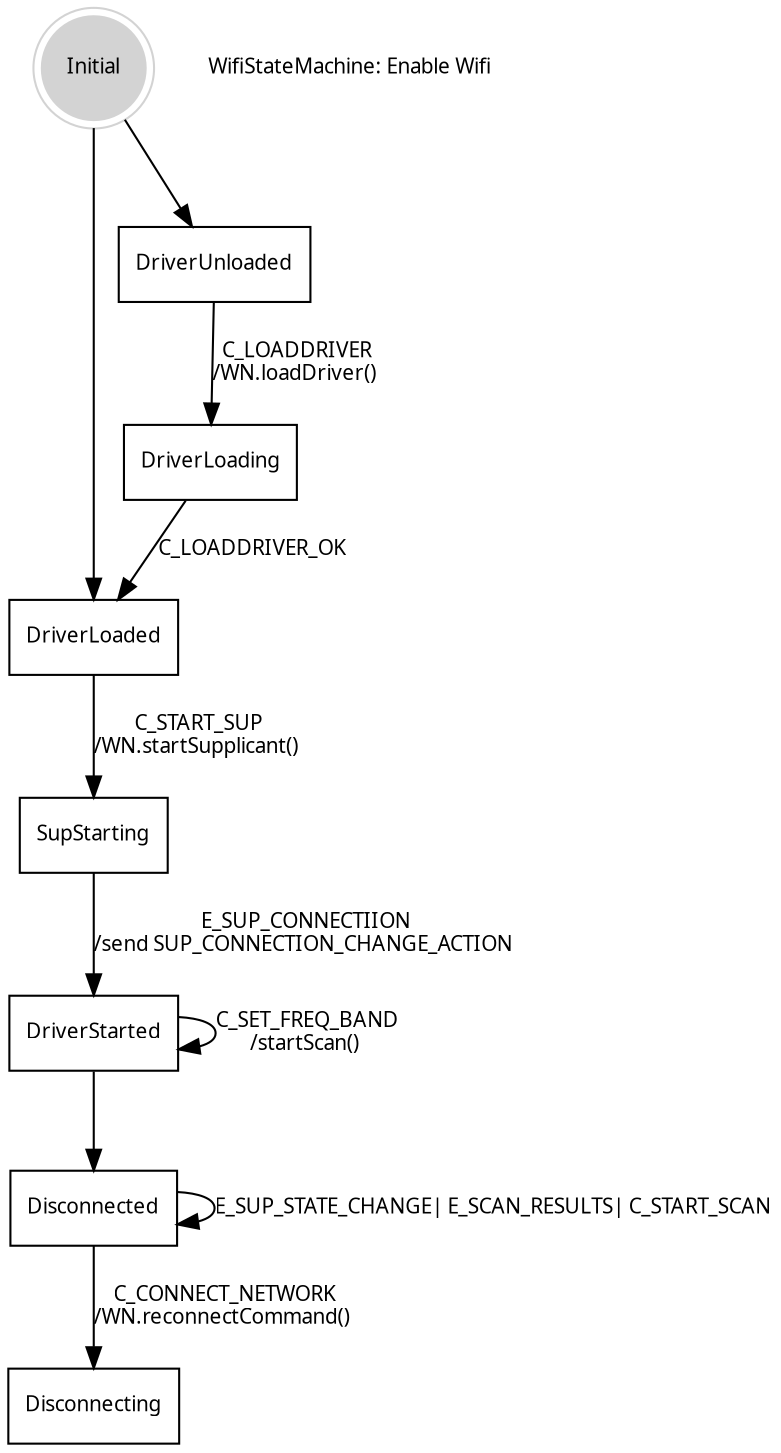 
digraph automata_0 {
	size = "8.5, 11";
	fontname = "Microsoft YaHei";
	fontsize = 15;
	node [shape = record, fontname = "Microsoft YaHei", fontsize = 10];
	edge [fontname = "Microsoft YaHei", fontsize = 10];
	Initial [ style = filled, shape = doublecircle, color=lightgrey ];
	Initial -> DriverLoaded [ label = " " ];
	Initial-> DriverUnloaded  [ label = " " ];
	DriverUnloaded   -> DriverLoading [ label = "C_LOADDRIVER\n/WN.loadDriver() " ];
	DriverLoading  -> DriverLoaded [ label = "C_LOADDRIVER_OK " ];
	DriverLoaded  -> SupStarting [ label = "C_START_SUP\n/WN.startSupplicant() " ];
	SupStarting  -> DriverStarted [ label = "E_SUP_CONNECTIION\n/send SUP_CONNECTION_CHANGE_ACTION " ];
	DriverStarted -> DriverStarted [ label = "C_SET_FREQ_BAND\n/startScan() " ];
	DriverStarted -> Disconnected[ label = " " ];
	Disconnected -> Disconnected[ label = "E_SUP_STATE_CHANGE| E_SCAN_RESULTS| C_START_SCAN" ];
	Disconnected -> Disconnecting[ label = "C_CONNECT_NETWORK\n/WN.reconnectCommand() " ];
	"WifiStateMachine: Enable Wifi" [ shape = plaintext ];
}


